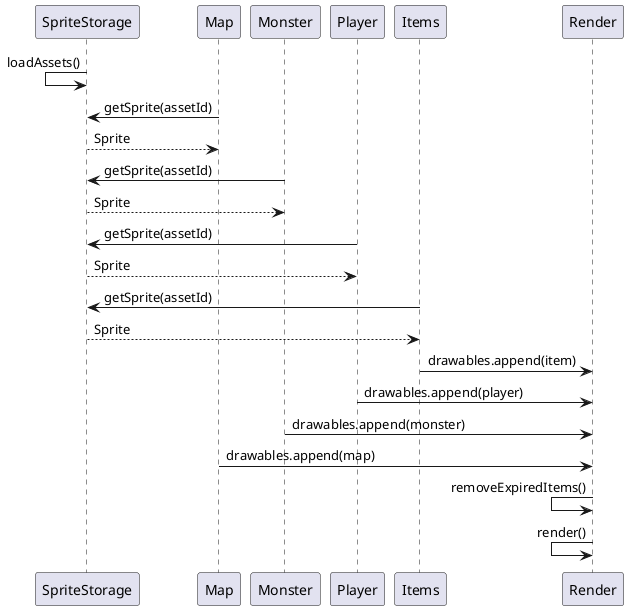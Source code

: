 @startuml

SpriteStorage <- SpriteStorage : loadAssets()

Map -> SpriteStorage : getSprite(assetId)
Map <-- SpriteStorage : Sprite

Monster -> SpriteStorage : getSprite(assetId)
Monster <-- SpriteStorage : Sprite

Player -> SpriteStorage : getSprite(assetId)
Player <-- SpriteStorage : Sprite

Items -> SpriteStorage : getSprite(assetId)
Items <-- SpriteStorage : Sprite

Render <- Items : drawables.append(item)
Render <- Player : drawables.append(player)
Render <- Monster : drawables.append(monster)
Render <- Map : drawables.append(map)

Render <- Render : removeExpiredItems()
Render <- Render : render()


@enduml